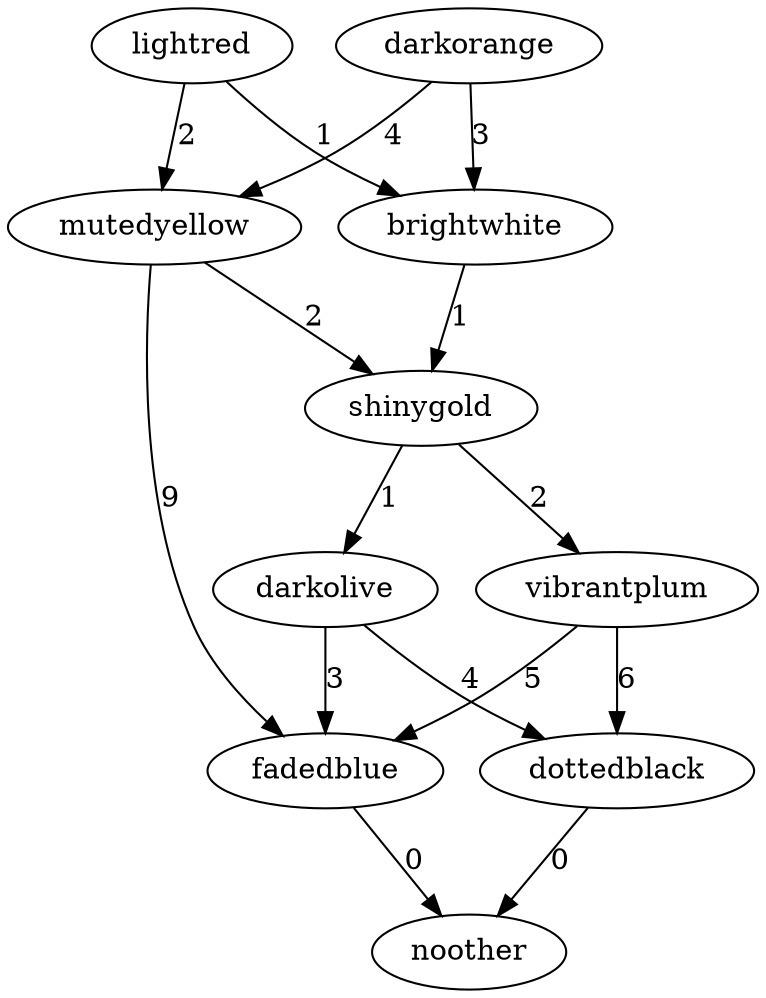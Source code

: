 digraph MyGraph {
lightred -> brightwhite [label= "1"];
lightred -> mutedyellow [label= "2"];
darkorange -> brightwhite [label= "3"];
darkorange -> mutedyellow [label= "4"];
brightwhite -> shinygold [label= "1"];
mutedyellow -> shinygold [label= "2"];
mutedyellow -> fadedblue [label= "9"];
shinygold -> darkolive [label= "1"];
shinygold -> vibrantplum [label= "2"];
darkolive -> fadedblue [label= "3"];
darkolive -> dottedblack [label= "4"];
vibrantplum -> fadedblue [label= "5"];
vibrantplum -> dottedblack [label= "6"];
fadedblue -> noother [label= "0"];
dottedblack -> noother [label= "0"];
}
